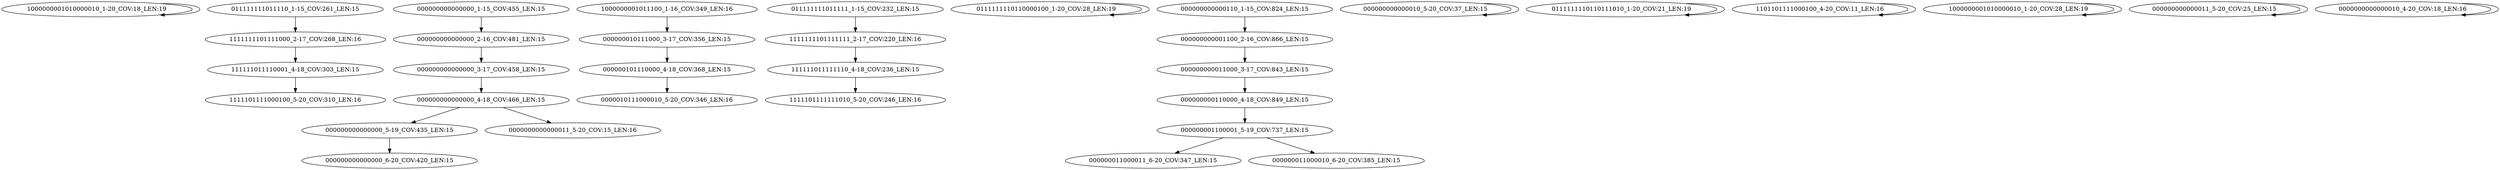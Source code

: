 digraph G {
    "1000000001010000010_1-20_COV:18_LEN:19" -> "1000000001010000010_1-20_COV:18_LEN:19";
    "111111011110001_4-18_COV:303_LEN:15" -> "1111101111000100_5-20_COV:310_LEN:16";
    "000000000000000_1-15_COV:455_LEN:15" -> "000000000000000_2-16_COV:481_LEN:15";
    "1000000001011100_1-16_COV:349_LEN:16" -> "000000010111000_3-17_COV:356_LEN:15";
    "000000000000000_5-19_COV:435_LEN:15" -> "000000000000000_6-20_COV:420_LEN:15";
    "011111111011111_1-15_COV:232_LEN:15" -> "1111111101111111_2-17_COV:220_LEN:16";
    "111111011111110_4-18_COV:236_LEN:15" -> "1111101111111010_5-20_COV:246_LEN:16";
    "0111111110110000100_1-20_COV:28_LEN:19" -> "0111111110110000100_1-20_COV:28_LEN:19";
    "000000000001100_2-16_COV:866_LEN:15" -> "000000000011000_3-17_COV:843_LEN:15";
    "000000000000110_1-15_COV:824_LEN:15" -> "000000000001100_2-16_COV:866_LEN:15";
    "000000000000010_5-20_COV:37_LEN:15" -> "000000000000010_5-20_COV:37_LEN:15";
    "0111111110110111010_1-20_COV:21_LEN:19" -> "0111111110110111010_1-20_COV:21_LEN:19";
    "000000010111000_3-17_COV:356_LEN:15" -> "000000101110000_4-18_COV:368_LEN:15";
    "000000000000000_4-18_COV:466_LEN:15" -> "000000000000000_5-19_COV:435_LEN:15";
    "000000000000000_4-18_COV:466_LEN:15" -> "0000000000000011_5-20_COV:15_LEN:16";
    "011111111011110_1-15_COV:261_LEN:15" -> "1111111101111000_2-17_COV:268_LEN:16";
    "1101101111000100_4-20_COV:11_LEN:16" -> "1101101111000100_4-20_COV:11_LEN:16";
    "000000000000000_2-16_COV:481_LEN:15" -> "000000000000000_3-17_COV:458_LEN:15";
    "000000001100001_5-19_COV:737_LEN:15" -> "000000011000011_6-20_COV:347_LEN:15";
    "000000001100001_5-19_COV:737_LEN:15" -> "000000011000010_6-20_COV:385_LEN:15";
    "000000000000000_3-17_COV:458_LEN:15" -> "000000000000000_4-18_COV:466_LEN:15";
    "000000000011000_3-17_COV:843_LEN:15" -> "000000000110000_4-18_COV:849_LEN:15";
    "1000000001010000010_1-20_COV:28_LEN:19" -> "1000000001010000010_1-20_COV:28_LEN:19";
    "000000101110000_4-18_COV:368_LEN:15" -> "0000010111000010_5-20_COV:346_LEN:16";
    "000000000000011_5-20_COV:25_LEN:15" -> "000000000000011_5-20_COV:25_LEN:15";
    "1111111101111111_2-17_COV:220_LEN:16" -> "111111011111110_4-18_COV:236_LEN:15";
    "0000000000000010_4-20_COV:18_LEN:16" -> "0000000000000010_4-20_COV:18_LEN:16";
    "1111111101111000_2-17_COV:268_LEN:16" -> "111111011110001_4-18_COV:303_LEN:15";
    "000000000110000_4-18_COV:849_LEN:15" -> "000000001100001_5-19_COV:737_LEN:15";
}
